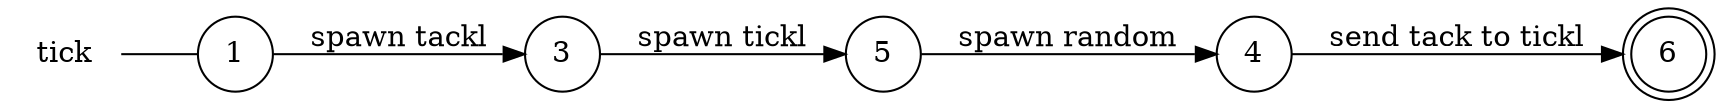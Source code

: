 digraph tick {
	rankdir="LR";
	n_0 [label="tick", shape="plaintext"];
	n_1 [id="5", shape=circle, label="5"];
	n_2 [id="6", shape=doublecircle, label="6"];
	n_3 [id="1", shape=circle, label="1"];
	n_0 -> n_3 [arrowhead=none];
	n_4 [id="4", shape=circle, label="4"];
	n_5 [id="3", shape=circle, label="3"];

	n_4 -> n_2 [id="[$e|4]", label="send tack to tickl"];
	n_3 -> n_5 [id="[$e|5]", label="spawn tackl"];
	n_5 -> n_1 [id="[$e|3]", label="spawn tickl"];
	n_1 -> n_4 [id="[$e|1]", label="spawn random"];
}
